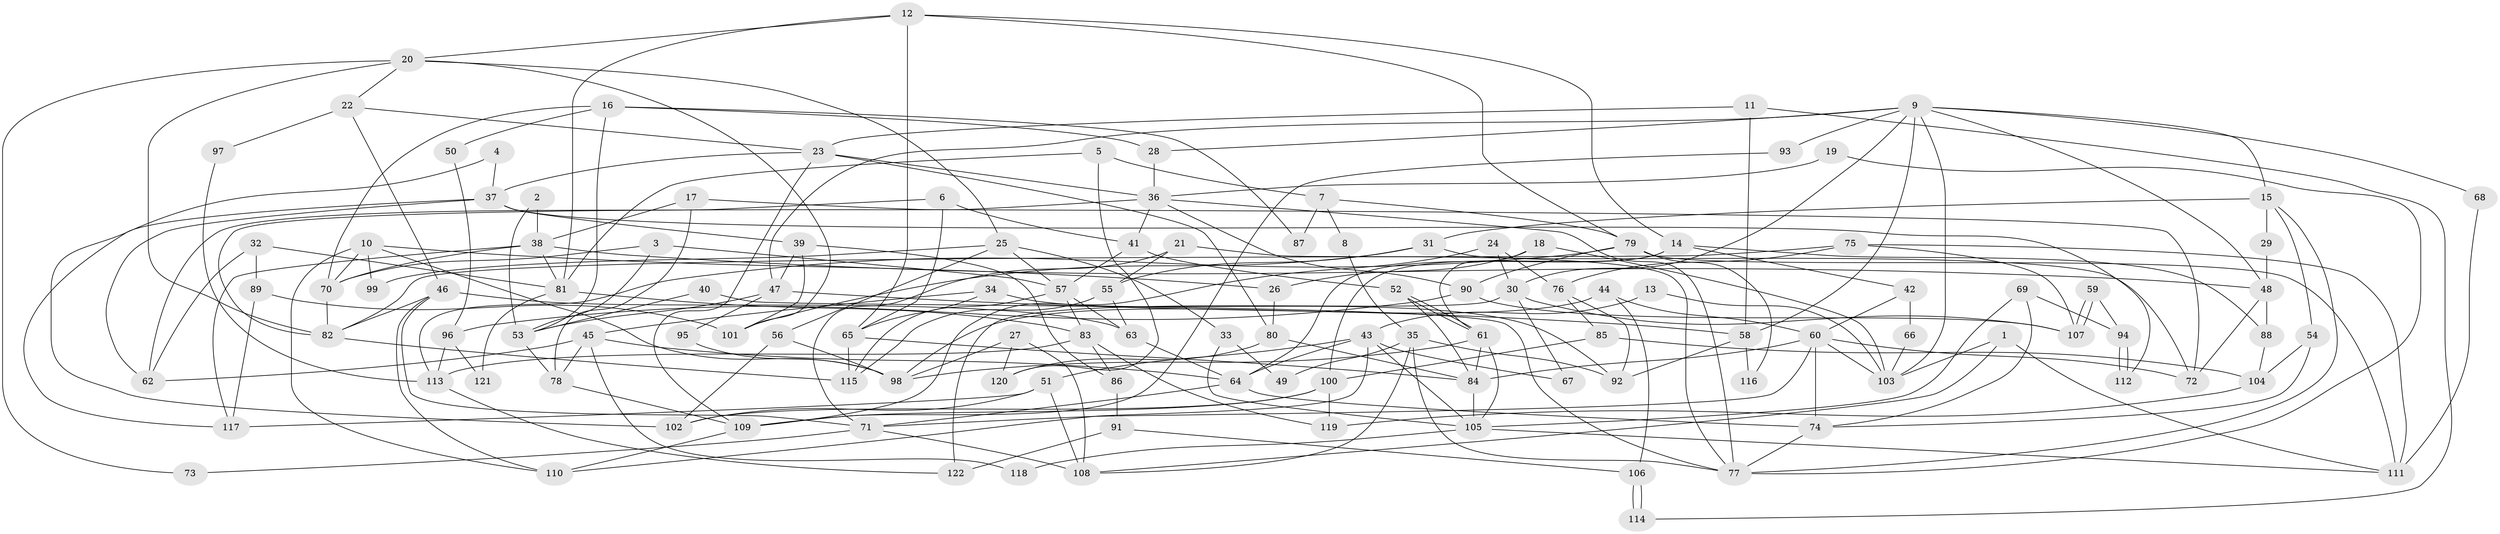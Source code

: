 // coarse degree distribution, {6: 0.1111111111111111, 2: 0.18518518518518517, 3: 0.16049382716049382, 5: 0.18518518518518517, 8: 0.06172839506172839, 13: 0.012345679012345678, 7: 0.06172839506172839, 9: 0.04938271604938271, 4: 0.13580246913580246, 10: 0.037037037037037035}
// Generated by graph-tools (version 1.1) at 2025/52/02/27/25 19:52:03]
// undirected, 122 vertices, 244 edges
graph export_dot {
graph [start="1"]
  node [color=gray90,style=filled];
  1;
  2;
  3;
  4;
  5;
  6;
  7;
  8;
  9;
  10;
  11;
  12;
  13;
  14;
  15;
  16;
  17;
  18;
  19;
  20;
  21;
  22;
  23;
  24;
  25;
  26;
  27;
  28;
  29;
  30;
  31;
  32;
  33;
  34;
  35;
  36;
  37;
  38;
  39;
  40;
  41;
  42;
  43;
  44;
  45;
  46;
  47;
  48;
  49;
  50;
  51;
  52;
  53;
  54;
  55;
  56;
  57;
  58;
  59;
  60;
  61;
  62;
  63;
  64;
  65;
  66;
  67;
  68;
  69;
  70;
  71;
  72;
  73;
  74;
  75;
  76;
  77;
  78;
  79;
  80;
  81;
  82;
  83;
  84;
  85;
  86;
  87;
  88;
  89;
  90;
  91;
  92;
  93;
  94;
  95;
  96;
  97;
  98;
  99;
  100;
  101;
  102;
  103;
  104;
  105;
  106;
  107;
  108;
  109;
  110;
  111;
  112;
  113;
  114;
  115;
  116;
  117;
  118;
  119;
  120;
  121;
  122;
  1 -- 108;
  1 -- 111;
  1 -- 103;
  2 -- 38;
  2 -- 53;
  3 -- 70;
  3 -- 53;
  3 -- 57;
  4 -- 37;
  4 -- 102;
  5 -- 120;
  5 -- 81;
  5 -- 7;
  6 -- 65;
  6 -- 41;
  6 -- 62;
  7 -- 79;
  7 -- 8;
  7 -- 87;
  8 -- 35;
  9 -- 28;
  9 -- 15;
  9 -- 30;
  9 -- 47;
  9 -- 48;
  9 -- 58;
  9 -- 68;
  9 -- 93;
  9 -- 103;
  10 -- 26;
  10 -- 110;
  10 -- 70;
  10 -- 98;
  10 -- 99;
  11 -- 23;
  11 -- 58;
  11 -- 114;
  12 -- 79;
  12 -- 65;
  12 -- 14;
  12 -- 20;
  12 -- 81;
  13 -- 103;
  13 -- 43;
  14 -- 100;
  14 -- 42;
  14 -- 64;
  14 -- 88;
  15 -- 77;
  15 -- 31;
  15 -- 29;
  15 -- 54;
  16 -- 70;
  16 -- 53;
  16 -- 28;
  16 -- 50;
  16 -- 87;
  17 -- 38;
  17 -- 72;
  17 -- 78;
  18 -- 103;
  18 -- 61;
  18 -- 26;
  19 -- 77;
  19 -- 36;
  20 -- 82;
  20 -- 22;
  20 -- 25;
  20 -- 73;
  20 -- 101;
  21 -- 71;
  21 -- 77;
  21 -- 55;
  22 -- 23;
  22 -- 46;
  22 -- 97;
  23 -- 109;
  23 -- 37;
  23 -- 36;
  23 -- 80;
  24 -- 30;
  24 -- 109;
  24 -- 76;
  25 -- 57;
  25 -- 33;
  25 -- 56;
  25 -- 99;
  26 -- 80;
  27 -- 108;
  27 -- 98;
  27 -- 120;
  28 -- 36;
  29 -- 48;
  30 -- 107;
  30 -- 67;
  30 -- 122;
  31 -- 101;
  31 -- 55;
  31 -- 72;
  32 -- 62;
  32 -- 81;
  32 -- 89;
  33 -- 105;
  33 -- 49;
  34 -- 92;
  34 -- 65;
  34 -- 45;
  35 -- 77;
  35 -- 108;
  35 -- 49;
  35 -- 92;
  36 -- 41;
  36 -- 77;
  36 -- 82;
  36 -- 90;
  37 -- 39;
  37 -- 62;
  37 -- 112;
  37 -- 117;
  38 -- 117;
  38 -- 70;
  38 -- 48;
  38 -- 81;
  39 -- 47;
  39 -- 86;
  39 -- 101;
  40 -- 77;
  40 -- 53;
  41 -- 52;
  41 -- 57;
  42 -- 60;
  42 -- 66;
  43 -- 64;
  43 -- 110;
  43 -- 51;
  43 -- 67;
  43 -- 105;
  44 -- 60;
  44 -- 98;
  44 -- 106;
  45 -- 64;
  45 -- 62;
  45 -- 78;
  45 -- 118;
  46 -- 63;
  46 -- 71;
  46 -- 82;
  46 -- 110;
  47 -- 58;
  47 -- 53;
  47 -- 95;
  48 -- 72;
  48 -- 88;
  50 -- 96;
  51 -- 117;
  51 -- 102;
  51 -- 108;
  52 -- 84;
  52 -- 61;
  52 -- 61;
  53 -- 78;
  54 -- 74;
  54 -- 104;
  55 -- 115;
  55 -- 63;
  56 -- 98;
  56 -- 102;
  57 -- 63;
  57 -- 83;
  57 -- 115;
  58 -- 92;
  58 -- 116;
  59 -- 94;
  59 -- 107;
  59 -- 107;
  60 -- 103;
  60 -- 72;
  60 -- 71;
  60 -- 74;
  60 -- 84;
  61 -- 84;
  61 -- 98;
  61 -- 105;
  63 -- 64;
  64 -- 71;
  64 -- 74;
  65 -- 115;
  65 -- 84;
  66 -- 103;
  68 -- 111;
  69 -- 74;
  69 -- 105;
  69 -- 94;
  70 -- 82;
  71 -- 73;
  71 -- 108;
  74 -- 77;
  75 -- 82;
  75 -- 76;
  75 -- 107;
  75 -- 111;
  76 -- 85;
  76 -- 92;
  78 -- 109;
  79 -- 111;
  79 -- 90;
  79 -- 113;
  79 -- 116;
  80 -- 84;
  80 -- 120;
  81 -- 83;
  81 -- 121;
  82 -- 115;
  83 -- 86;
  83 -- 113;
  83 -- 119;
  84 -- 105;
  85 -- 100;
  85 -- 104;
  86 -- 91;
  88 -- 104;
  89 -- 101;
  89 -- 117;
  90 -- 107;
  90 -- 96;
  91 -- 106;
  91 -- 122;
  93 -- 109;
  94 -- 112;
  94 -- 112;
  95 -- 98;
  96 -- 113;
  96 -- 121;
  97 -- 113;
  100 -- 102;
  100 -- 119;
  100 -- 109;
  104 -- 119;
  105 -- 111;
  105 -- 118;
  106 -- 114;
  106 -- 114;
  109 -- 110;
  113 -- 122;
}
